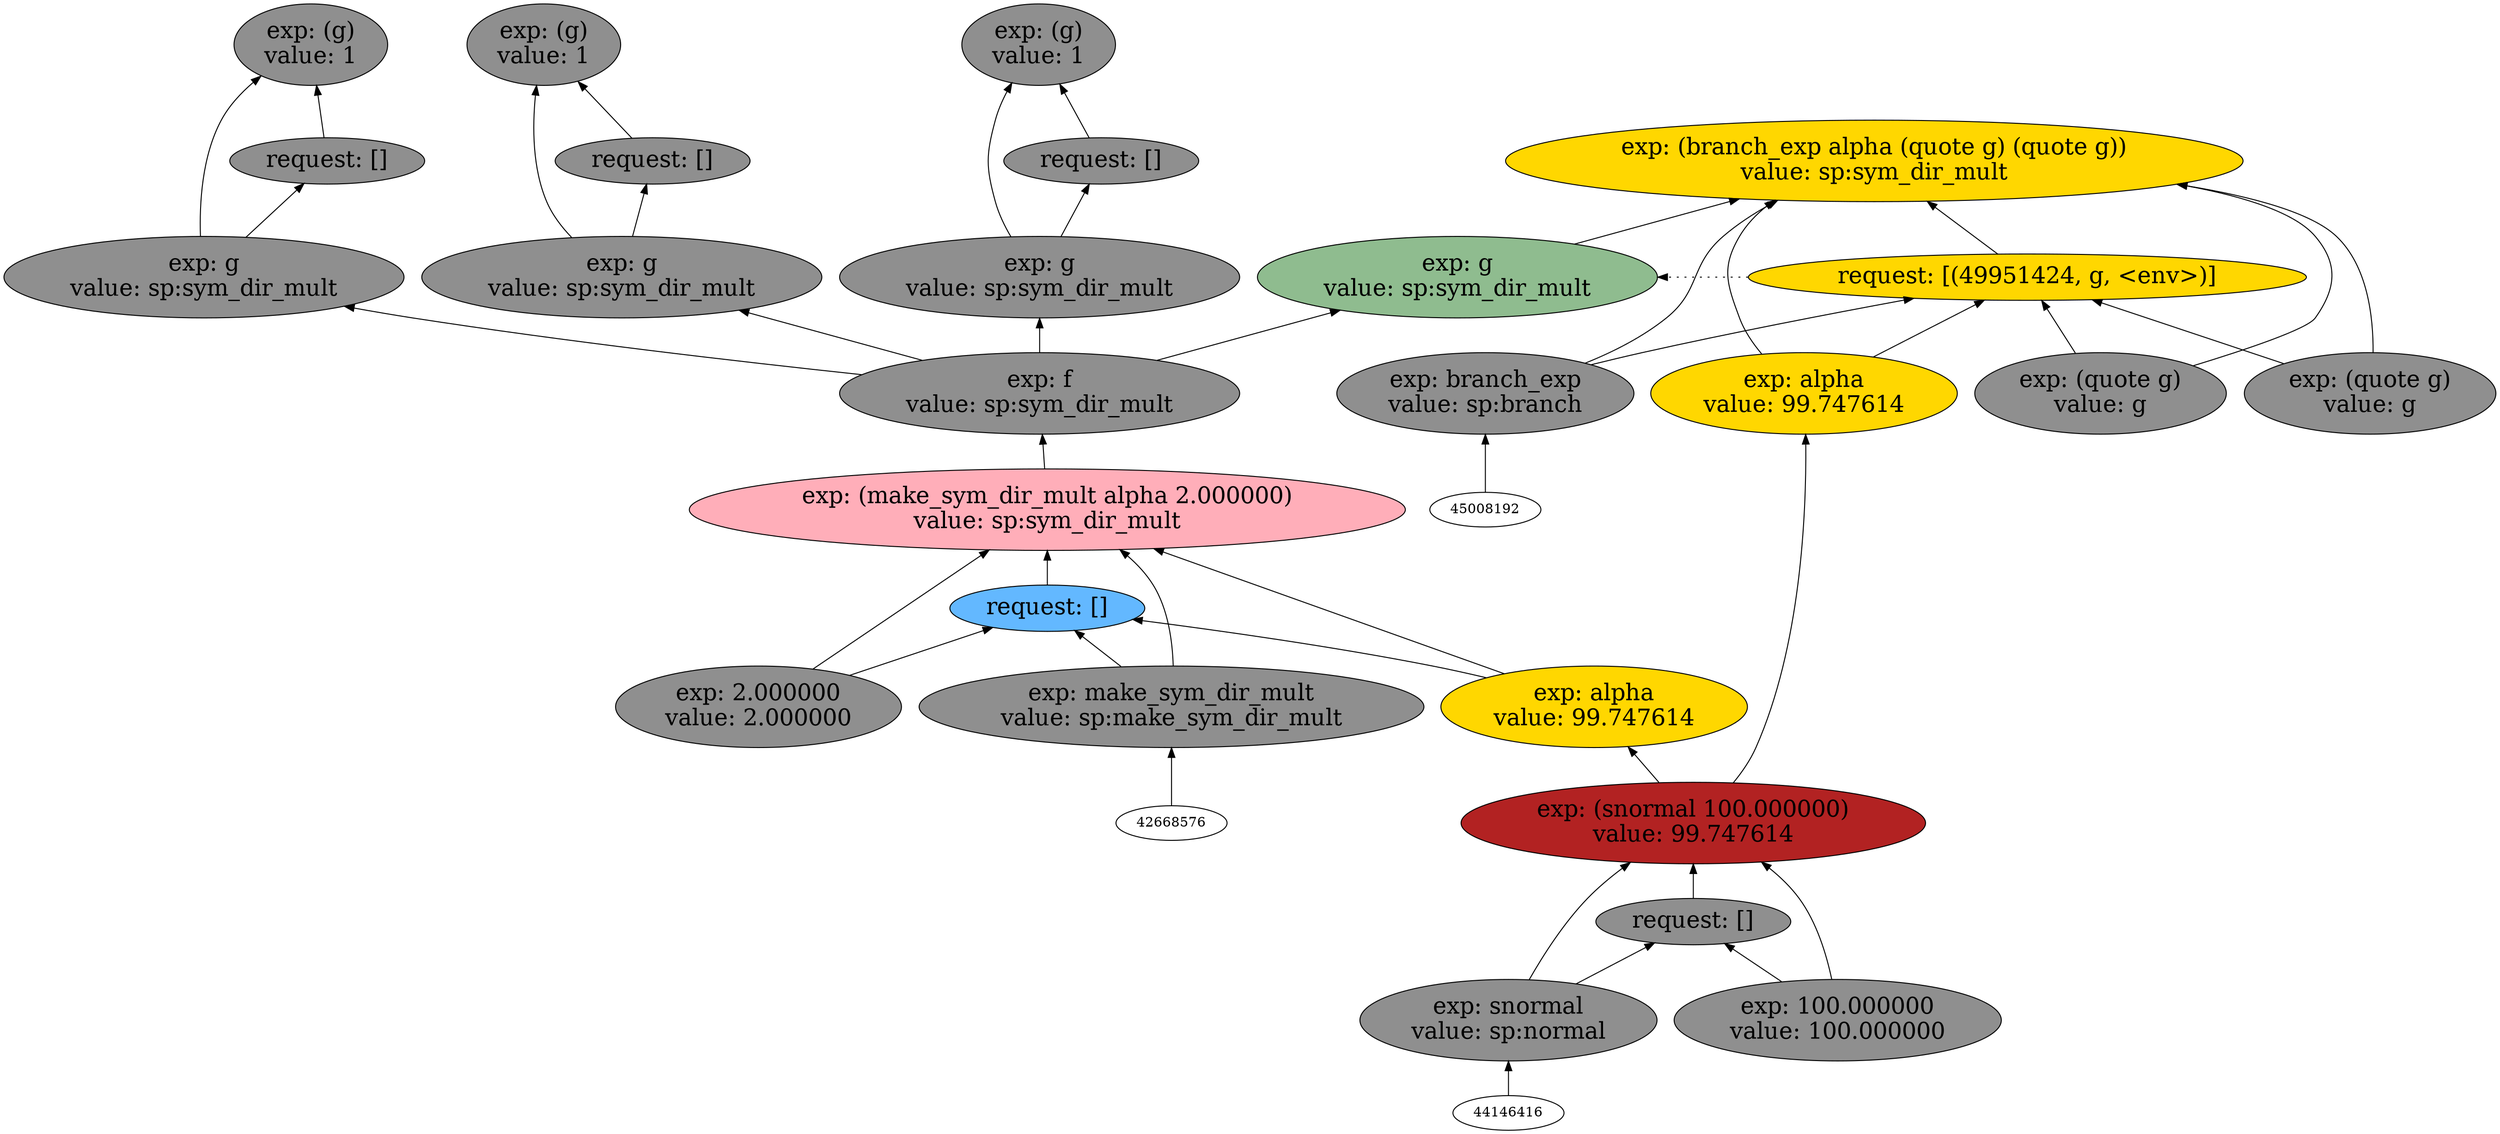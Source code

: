 digraph {
rankdir=BT
fontsize=24
subgraph clster1 {
label="Venture Families"
subgraph clster2 {
label="1"
"51636192"["fillcolor"="firebrick" "fontsize"="24" "label"="exp: (snormal 100.000000)\nvalue: 99.747614" "shape"="ellipse" "style"="filled" ]
"51536928"["fillcolor"="grey56" "fontsize"="24" "label"="request: []" "shape"="ellipse" "style"="filled" ]
"49643904"["fillcolor"="grey56" "fontsize"="24" "label"="exp: snormal\nvalue: sp:normal" "shape"="ellipse" "style"="filled" ]
"50252784"["fillcolor"="grey56" "fontsize"="24" "label"="exp: 100.000000\nvalue: 100.000000" "shape"="ellipse" "style"="filled" ]
}

subgraph clster3 {
label="2"
"50499840"["fillcolor"="lightpink1" "fontsize"="24" "label"="exp: (make_sym_dir_mult alpha 2.000000)\nvalue: sp:sym_dir_mult" "shape"="ellipse" "style"="filled" ]
"49526848"["fillcolor"="steelblue1" "fontsize"="24" "label"="request: []" "shape"="ellipse" "style"="filled" ]
"50537584"["fillcolor"="grey56" "fontsize"="24" "label"="exp: make_sym_dir_mult\nvalue: sp:make_sym_dir_mult" "shape"="ellipse" "style"="filled" ]
"50953488"["fillcolor"="gold" "fontsize"="24" "label"="exp: alpha\nvalue: 99.747614" "shape"="ellipse" "style"="filled" ]
"50988432"["fillcolor"="grey56" "fontsize"="24" "label"="exp: 2.000000\nvalue: 2.000000" "shape"="ellipse" "style"="filled" ]
}

subgraph clster4 {
label="3"
"51213248"["fillcolor"="grey56" "fontsize"="24" "label"="exp: f\nvalue: sp:sym_dir_mult" "shape"="ellipse" "style"="filled" ]
}

subgraph clster5 {
label="4"
"43247552"["fillcolor"="grey56" "fontsize"="24" "label"="exp: (g)\nvalue: 1" "shape"="ellipse" "style"="filled" ]
"49525600"["fillcolor"="grey56" "fontsize"="24" "label"="request: []" "shape"="ellipse" "style"="filled" ]
"49896432"["fillcolor"="grey56" "fontsize"="24" "label"="exp: g\nvalue: sp:sym_dir_mult" "shape"="ellipse" "style"="filled" ]
}

subgraph clster6 {
label="5"
"49925696"["fillcolor"="grey56" "fontsize"="24" "label"="exp: (g)\nvalue: 1" "shape"="ellipse" "style"="filled" ]
"51970160"["fillcolor"="grey56" "fontsize"="24" "label"="request: []" "shape"="ellipse" "style"="filled" ]
"49673184"["fillcolor"="grey56" "fontsize"="24" "label"="exp: g\nvalue: sp:sym_dir_mult" "shape"="ellipse" "style"="filled" ]
}

subgraph clster7 {
label="6"
"49755584"["fillcolor"="grey56" "fontsize"="24" "label"="exp: (g)\nvalue: 1" "shape"="ellipse" "style"="filled" ]
"49554800"["fillcolor"="grey56" "fontsize"="24" "label"="request: []" "shape"="ellipse" "style"="filled" ]
"49638928"["fillcolor"="grey56" "fontsize"="24" "label"="exp: g\nvalue: sp:sym_dir_mult" "shape"="ellipse" "style"="filled" ]
}

subgraph clster8 {
label="7"
"51967616"["fillcolor"="gold" "fontsize"="24" "label"="exp: (branch_exp alpha (quote g) (quote g))\nvalue: sp:sym_dir_mult" "shape"="ellipse" "style"="filled" ]
"49951424"["fillcolor"="gold" "fontsize"="24" "label"="request: [(49951424, g, <env>)]" "shape"="ellipse" "style"="filled" ]
"49824304"["fillcolor"="grey56" "fontsize"="24" "label"="exp: branch_exp\nvalue: sp:branch" "shape"="ellipse" "style"="filled" ]
"51993872"["fillcolor"="gold" "fontsize"="24" "label"="exp: alpha\nvalue: 99.747614" "shape"="ellipse" "style"="filled" ]
"52000720"["fillcolor"="grey56" "fontsize"="24" "label"="exp: (quote g)\nvalue: g" "shape"="ellipse" "style"="filled" ]
"52052592"["fillcolor"="grey56" "fontsize"="24" "label"="exp: (quote g)\nvalue: g" "shape"="ellipse" "style"="filled" ]
}

}

subgraph clster9 {
label=""
"49802240"["fillcolor"="darkseagreen" "fontsize"="24" "label"="exp: g\nvalue: sp:sym_dir_mult" "shape"="ellipse" "style"="filled" ]
}

"49896432" -> "43247552"["arrowhead"="normal" "color"="black" "constraint"="true" "style"="solid" ]
"49896432" -> "49525600"["arrowhead"="normal" "color"="black" "constraint"="true" "style"="solid" ]
"51213248" -> "49896432"["arrowhead"="normal" "color"="black" "constraint"="true" "style"="solid" ]
"49525600" -> "43247552"["arrowhead"="normal" "color"="black" "constraint"="true" "style"="solid" ]
"49638928" -> "49755584"["arrowhead"="normal" "color"="black" "constraint"="true" "style"="solid" ]
"49638928" -> "49554800"["arrowhead"="normal" "color"="black" "constraint"="true" "style"="solid" ]
"51213248" -> "49638928"["arrowhead"="normal" "color"="black" "constraint"="true" "style"="solid" ]
"49554800" -> "49755584"["arrowhead"="normal" "color"="black" "constraint"="true" "style"="solid" ]
"51213248" -> "49802240"["arrowhead"="normal" "color"="black" "constraint"="true" "style"="solid" ]
"49673184" -> "49925696"["arrowhead"="normal" "color"="black" "constraint"="true" "style"="solid" ]
"49673184" -> "51970160"["arrowhead"="normal" "color"="black" "constraint"="true" "style"="solid" ]
"51213248" -> "49673184"["arrowhead"="normal" "color"="black" "constraint"="true" "style"="solid" ]
"51970160" -> "49925696"["arrowhead"="normal" "color"="black" "constraint"="true" "style"="solid" ]
"50537584" -> "50499840"["arrowhead"="normal" "color"="black" "constraint"="true" "style"="solid" ]
"50537584" -> "49526848"["arrowhead"="normal" "color"="black" "constraint"="true" "style"="solid" ]
"42668576" -> "50537584"["arrowhead"="normal" "color"="black" "constraint"="true" "style"="solid" ]
"50953488" -> "50499840"["arrowhead"="normal" "color"="black" "constraint"="true" "style"="solid" ]
"50953488" -> "49526848"["arrowhead"="normal" "color"="black" "constraint"="true" "style"="solid" ]
"51636192" -> "50953488"["arrowhead"="normal" "color"="black" "constraint"="true" "style"="solid" ]
"50988432" -> "50499840"["arrowhead"="normal" "color"="black" "constraint"="true" "style"="solid" ]
"50988432" -> "49526848"["arrowhead"="normal" "color"="black" "constraint"="true" "style"="solid" ]
"49526848" -> "50499840"["arrowhead"="normal" "color"="black" "constraint"="true" "style"="solid" ]
"50499840" -> "51213248"["arrowhead"="normal" "color"="black" "constraint"="true" "style"="solid" ]
"49643904" -> "51636192"["arrowhead"="normal" "color"="black" "constraint"="true" "style"="solid" ]
"49643904" -> "51536928"["arrowhead"="normal" "color"="black" "constraint"="true" "style"="solid" ]
"44146416" -> "49643904"["arrowhead"="normal" "color"="black" "constraint"="true" "style"="solid" ]
"50252784" -> "51636192"["arrowhead"="normal" "color"="black" "constraint"="true" "style"="solid" ]
"50252784" -> "51536928"["arrowhead"="normal" "color"="black" "constraint"="true" "style"="solid" ]
"51536928" -> "51636192"["arrowhead"="normal" "color"="black" "constraint"="true" "style"="solid" ]
"49824304" -> "51967616"["arrowhead"="normal" "color"="black" "constraint"="true" "style"="solid" ]
"49824304" -> "49951424"["arrowhead"="normal" "color"="black" "constraint"="true" "style"="solid" ]
"45008192" -> "49824304"["arrowhead"="normal" "color"="black" "constraint"="true" "style"="solid" ]
"51993872" -> "51967616"["arrowhead"="normal" "color"="black" "constraint"="true" "style"="solid" ]
"51993872" -> "49951424"["arrowhead"="normal" "color"="black" "constraint"="true" "style"="solid" ]
"51636192" -> "51993872"["arrowhead"="normal" "color"="black" "constraint"="true" "style"="solid" ]
"52000720" -> "51967616"["arrowhead"="normal" "color"="black" "constraint"="true" "style"="solid" ]
"52000720" -> "49951424"["arrowhead"="normal" "color"="black" "constraint"="true" "style"="solid" ]
"52052592" -> "51967616"["arrowhead"="normal" "color"="black" "constraint"="true" "style"="solid" ]
"52052592" -> "49951424"["arrowhead"="normal" "color"="black" "constraint"="true" "style"="solid" ]
"49951424" -> "51967616"["arrowhead"="normal" "color"="black" "constraint"="true" "style"="solid" ]
"49802240" -> "51967616"["arrowhead"="normal" "color"="black" "constraint"="true" "style"="solid" ]
"49951424" -> "49802240"["arrowhead"="normal" "color"="black" "constraint"="false" "style"="dotted" ]

}